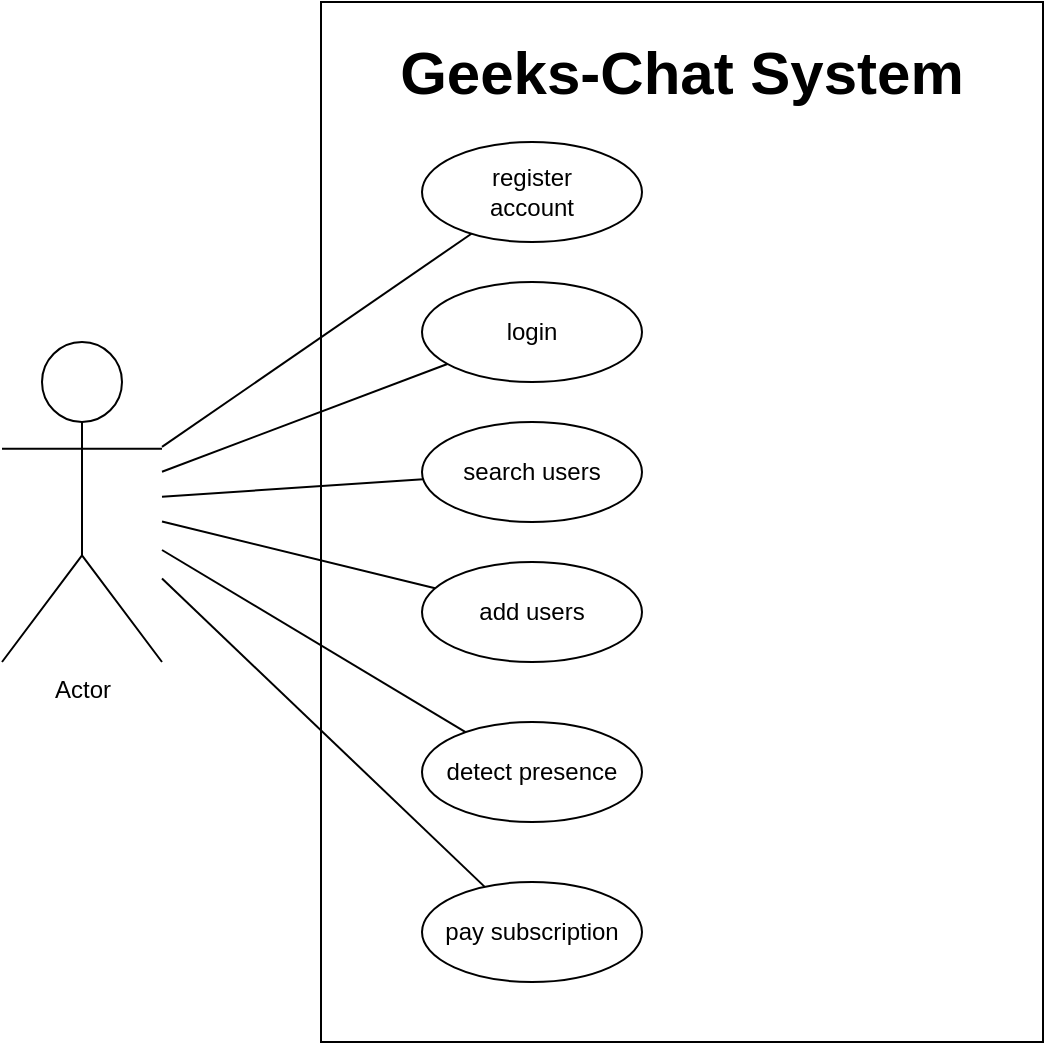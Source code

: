<mxfile version="21.6.8" type="github">
  <diagram name="Page-1" id="2tY0RuezUWJQ8l7OaVSP">
    <mxGraphModel dx="1054" dy="555" grid="1" gridSize="10" guides="1" tooltips="1" connect="1" arrows="1" fold="1" page="1" pageScale="1" pageWidth="827" pageHeight="1169" math="0" shadow="0">
      <root>
        <mxCell id="0" />
        <mxCell id="1" parent="0" />
        <mxCell id="zTp59NA92bU4e5UPBlED-2" value="Actor" style="shape=umlActor;verticalLabelPosition=bottom;verticalAlign=top;html=1;" vertex="1" parent="1">
          <mxGeometry x="80" y="280" width="80" height="160" as="geometry" />
        </mxCell>
        <mxCell id="zTp59NA92bU4e5UPBlED-3" value="" style="rounded=0;whiteSpace=wrap;html=1;movable=0;resizable=0;rotatable=0;deletable=0;editable=0;locked=1;connectable=0;" vertex="1" parent="1">
          <mxGeometry x="239.5" y="110" width="361" height="520" as="geometry" />
        </mxCell>
        <mxCell id="zTp59NA92bU4e5UPBlED-4" value="Geeks-Chat System" style="text;html=1;strokeColor=none;fillColor=none;align=center;verticalAlign=middle;whiteSpace=wrap;rounded=0;fontStyle=1;fontSize=30;" vertex="1" parent="1">
          <mxGeometry x="270" y="130" width="300" height="30" as="geometry" />
        </mxCell>
        <mxCell id="zTp59NA92bU4e5UPBlED-5" value="" style="ellipse;whiteSpace=wrap;html=1;movable=1;resizable=1;rotatable=1;deletable=1;editable=1;locked=0;connectable=1;" vertex="1" parent="1">
          <mxGeometry x="290" y="180" width="110" height="50" as="geometry" />
        </mxCell>
        <mxCell id="zTp59NA92bU4e5UPBlED-6" value="register account" style="text;html=1;strokeColor=none;fillColor=none;align=center;verticalAlign=middle;whiteSpace=wrap;rounded=0;movable=1;resizable=1;rotatable=1;deletable=1;editable=1;locked=0;connectable=1;" vertex="1" parent="1">
          <mxGeometry x="315" y="190" width="60" height="30" as="geometry" />
        </mxCell>
        <mxCell id="zTp59NA92bU4e5UPBlED-8" value="login" style="ellipse;whiteSpace=wrap;html=1;" vertex="1" parent="1">
          <mxGeometry x="290" y="250" width="110" height="50" as="geometry" />
        </mxCell>
        <mxCell id="zTp59NA92bU4e5UPBlED-9" value="search users" style="ellipse;whiteSpace=wrap;html=1;" vertex="1" parent="1">
          <mxGeometry x="290" y="320" width="110" height="50" as="geometry" />
        </mxCell>
        <mxCell id="zTp59NA92bU4e5UPBlED-11" value="add users" style="ellipse;whiteSpace=wrap;html=1;" vertex="1" parent="1">
          <mxGeometry x="290" y="390" width="110" height="50" as="geometry" />
        </mxCell>
        <mxCell id="zTp59NA92bU4e5UPBlED-12" value="detect presence" style="ellipse;whiteSpace=wrap;html=1;" vertex="1" parent="1">
          <mxGeometry x="290" y="470" width="110" height="50" as="geometry" />
        </mxCell>
        <mxCell id="zTp59NA92bU4e5UPBlED-13" value="pay subscription" style="ellipse;whiteSpace=wrap;html=1;" vertex="1" parent="1">
          <mxGeometry x="290" y="550" width="110" height="50" as="geometry" />
        </mxCell>
        <mxCell id="zTp59NA92bU4e5UPBlED-14" value="" style="endArrow=none;html=1;rounded=0;" edge="1" parent="1" source="zTp59NA92bU4e5UPBlED-2" target="zTp59NA92bU4e5UPBlED-5">
          <mxGeometry width="50" height="50" relative="1" as="geometry">
            <mxPoint x="220" y="270" as="sourcePoint" />
            <mxPoint x="280" y="230" as="targetPoint" />
          </mxGeometry>
        </mxCell>
        <mxCell id="zTp59NA92bU4e5UPBlED-15" value="" style="endArrow=none;html=1;rounded=0;" edge="1" parent="1" source="zTp59NA92bU4e5UPBlED-2" target="zTp59NA92bU4e5UPBlED-8">
          <mxGeometry width="50" height="50" relative="1" as="geometry">
            <mxPoint x="190" y="340" as="sourcePoint" />
            <mxPoint x="290" y="310" as="targetPoint" />
          </mxGeometry>
        </mxCell>
        <mxCell id="zTp59NA92bU4e5UPBlED-16" value="" style="endArrow=none;html=1;rounded=0;" edge="1" parent="1" source="zTp59NA92bU4e5UPBlED-2" target="zTp59NA92bU4e5UPBlED-9">
          <mxGeometry width="50" height="50" relative="1" as="geometry">
            <mxPoint x="170" y="360" as="sourcePoint" />
            <mxPoint x="240" y="350" as="targetPoint" />
          </mxGeometry>
        </mxCell>
        <mxCell id="zTp59NA92bU4e5UPBlED-17" value="" style="endArrow=none;html=1;rounded=0;" edge="1" parent="1" source="zTp59NA92bU4e5UPBlED-2" target="zTp59NA92bU4e5UPBlED-11">
          <mxGeometry width="50" height="50" relative="1" as="geometry">
            <mxPoint x="200" y="430" as="sourcePoint" />
            <mxPoint x="250" y="380" as="targetPoint" />
          </mxGeometry>
        </mxCell>
        <mxCell id="zTp59NA92bU4e5UPBlED-18" value="" style="endArrow=none;html=1;rounded=0;" edge="1" parent="1" source="zTp59NA92bU4e5UPBlED-2" target="zTp59NA92bU4e5UPBlED-12">
          <mxGeometry width="50" height="50" relative="1" as="geometry">
            <mxPoint x="120" y="540" as="sourcePoint" />
            <mxPoint x="170" y="490" as="targetPoint" />
          </mxGeometry>
        </mxCell>
        <mxCell id="zTp59NA92bU4e5UPBlED-19" value="" style="endArrow=none;html=1;rounded=0;" edge="1" parent="1" source="zTp59NA92bU4e5UPBlED-2" target="zTp59NA92bU4e5UPBlED-13">
          <mxGeometry width="50" height="50" relative="1" as="geometry">
            <mxPoint x="80" y="600" as="sourcePoint" />
            <mxPoint x="130" y="550" as="targetPoint" />
          </mxGeometry>
        </mxCell>
      </root>
    </mxGraphModel>
  </diagram>
</mxfile>
